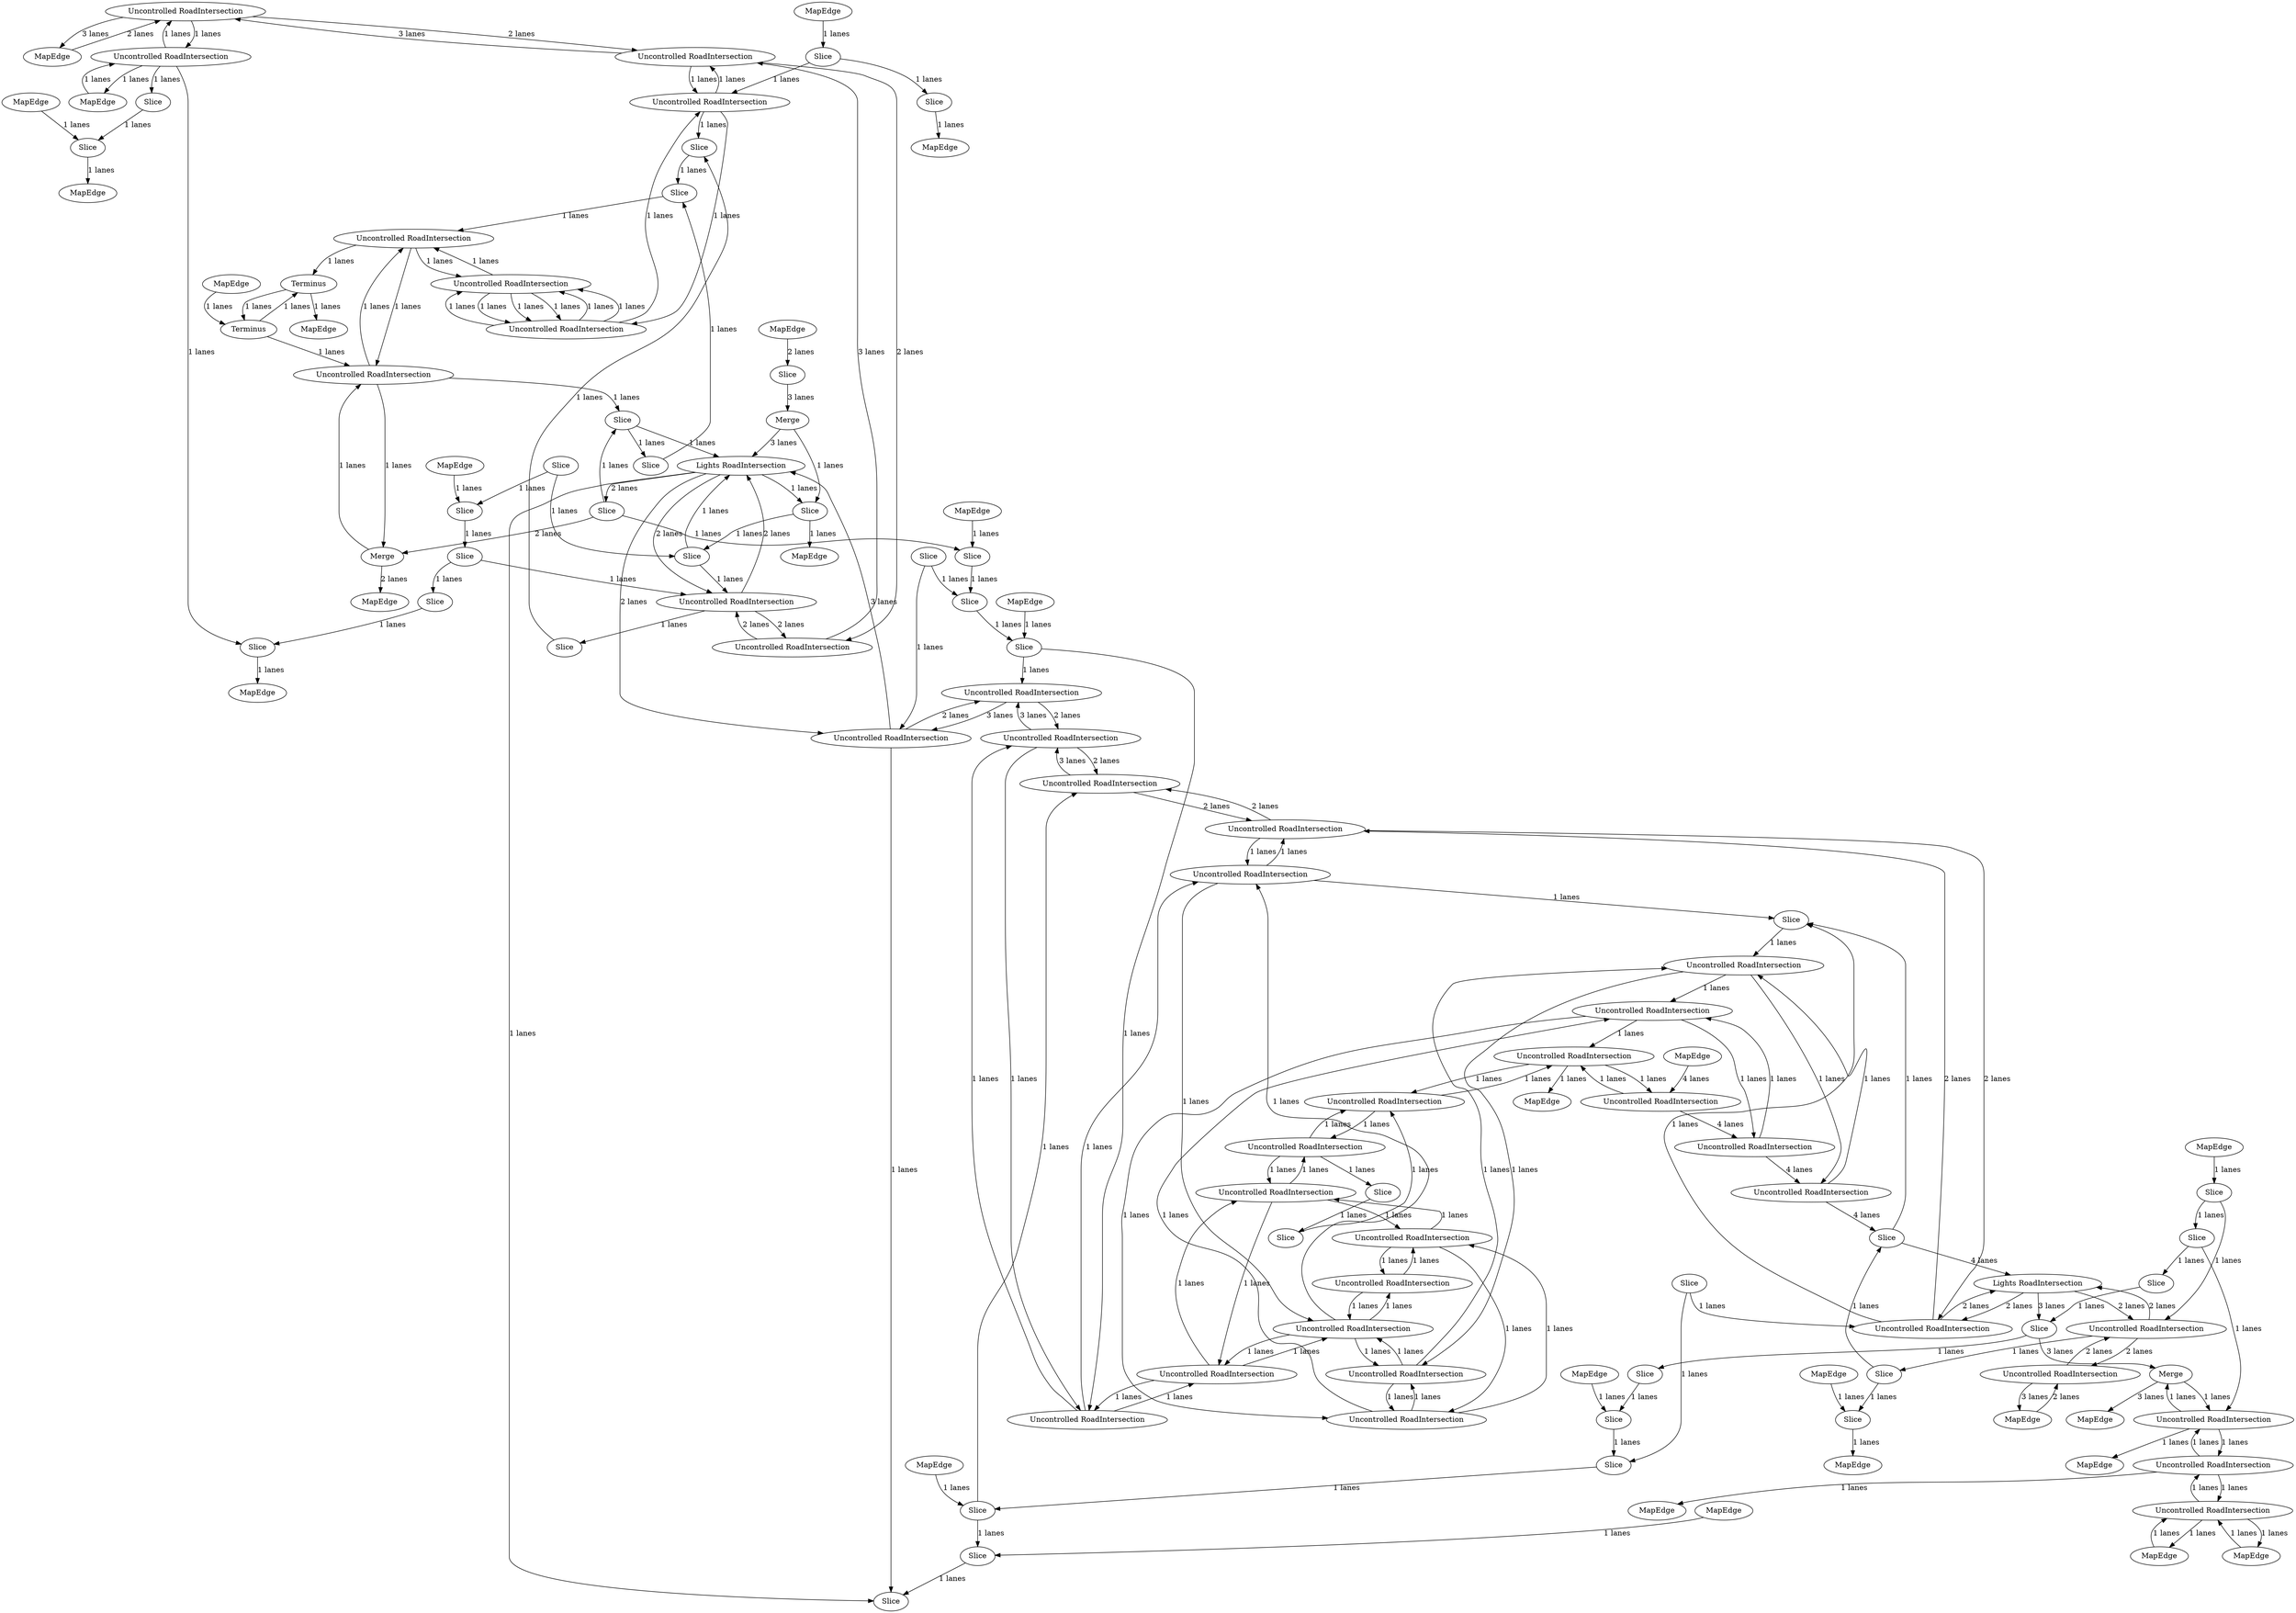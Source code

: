 digraph {
    0 [ label = "Uncontrolled RoadIntersection" ]
    1 [ label = "MapEdge" ]
    2 [ label = "MapEdge" ]
    3 [ label = "Uncontrolled RoadIntersection" ]
    4 [ label = "MapEdge" ]
    5 [ label = "Uncontrolled RoadIntersection" ]
    6 [ label = "MapEdge" ]
    7 [ label = "Uncontrolled RoadIntersection" ]
    8 [ label = "MapEdge" ]
    9 [ label = "Slice" ]
    10 [ label = "Merge" ]
    11 [ label = "MapEdge" ]
    12 [ label = "Lights RoadIntersection" ]
    13 [ label = "Slice" ]
    14 [ label = "Slice" ]
    15 [ label = "Slice" ]
    16 [ label = "Slice" ]
    17 [ label = "MapEdge" ]
    18 [ label = "MapEdge" ]
    19 [ label = "Slice" ]
    20 [ label = "MapEdge" ]
    21 [ label = "MapEdge" ]
    22 [ label = "Slice" ]
    23 [ label = "Slice" ]
    24 [ label = "Slice" ]
    25 [ label = "Slice" ]
    26 [ label = "MapEdge" ]
    27 [ label = "Slice" ]
    28 [ label = "Slice" ]
    29 [ label = "Slice" ]
    30 [ label = "Uncontrolled RoadIntersection" ]
    31 [ label = "MapEdge" ]
    32 [ label = "Slice" ]
    33 [ label = "Slice" ]
    34 [ label = "Slice" ]
    35 [ label = "MapEdge" ]
    36 [ label = "Uncontrolled RoadIntersection" ]
    37 [ label = "MapEdge" ]
    38 [ label = "Slice" ]
    39 [ label = "Slice" ]
    40 [ label = "Slice" ]
    41 [ label = "Slice" ]
    42 [ label = "Uncontrolled RoadIntersection" ]
    43 [ label = "Slice" ]
    44 [ label = "Slice" ]
    45 [ label = "Slice" ]
    46 [ label = "MapEdge" ]
    47 [ label = "MapEdge" ]
    48 [ label = "Slice" ]
    49 [ label = "Slice" ]
    50 [ label = "Slice" ]
    51 [ label = "Slice" ]
    52 [ label = "Slice" ]
    53 [ label = "MapEdge" ]
    54 [ label = "Slice" ]
    55 [ label = "MapEdge" ]
    56 [ label = "MapEdge" ]
    57 [ label = "Slice" ]
    58 [ label = "Slice" ]
    59 [ label = "Slice" ]
    60 [ label = "Slice" ]
    61 [ label = "Uncontrolled RoadIntersection" ]
    62 [ label = "MapEdge" ]
    63 [ label = "Slice" ]
    64 [ label = "Slice" ]
    65 [ label = "MapEdge" ]
    66 [ label = "MapEdge" ]
    67 [ label = "Uncontrolled RoadIntersection" ]
    68 [ label = "Merge" ]
    69 [ label = "Uncontrolled RoadIntersection" ]
    70 [ label = "MapEdge" ]
    71 [ label = "MapEdge" ]
    72 [ label = "Uncontrolled RoadIntersection" ]
    73 [ label = "Uncontrolled RoadIntersection" ]
    74 [ label = "MapEdge" ]
    75 [ label = "MapEdge" ]
    76 [ label = "Slice" ]
    77 [ label = "Slice" ]
    78 [ label = "MapEdge" ]
    79 [ label = "Uncontrolled RoadIntersection" ]
    80 [ label = "Uncontrolled RoadIntersection" ]
    81 [ label = "Uncontrolled RoadIntersection" ]
    82 [ label = "Uncontrolled RoadIntersection" ]
    83 [ label = "Slice" ]
    84 [ label = "Uncontrolled RoadIntersection" ]
    85 [ label = "Slice" ]
    86 [ label = "Uncontrolled RoadIntersection" ]
    87 [ label = "Lights RoadIntersection" ]
    88 [ label = "MapEdge" ]
    89 [ label = "Uncontrolled RoadIntersection" ]
    90 [ label = "Uncontrolled RoadIntersection" ]
    91 [ label = "Uncontrolled RoadIntersection" ]
    92 [ label = "Uncontrolled RoadIntersection" ]
    93 [ label = "Uncontrolled RoadIntersection" ]
    94 [ label = "Uncontrolled RoadIntersection" ]
    95 [ label = "Merge" ]
    96 [ label = "Uncontrolled RoadIntersection" ]
    97 [ label = "MapEdge" ]
    98 [ label = "Uncontrolled RoadIntersection" ]
    99 [ label = "Uncontrolled RoadIntersection" ]
    100 [ label = "Uncontrolled RoadIntersection" ]
    101 [ label = "Uncontrolled RoadIntersection" ]
    102 [ label = "Uncontrolled RoadIntersection" ]
    103 [ label = "Uncontrolled RoadIntersection" ]
    104 [ label = "Uncontrolled RoadIntersection" ]
    105 [ label = "Uncontrolled RoadIntersection" ]
    106 [ label = "Uncontrolled RoadIntersection" ]
    107 [ label = "Uncontrolled RoadIntersection" ]
    108 [ label = "Uncontrolled RoadIntersection" ]
    109 [ label = "Uncontrolled RoadIntersection" ]
    110 [ label = "Uncontrolled RoadIntersection" ]
    111 [ label = "Terminus" ]
    112 [ label = "Terminus" ]
    0 -> 61 [ label = "1 lanes" ]
    61 -> 0 [ label = "1 lanes" ]
    61 -> 1 [ label = "1 lanes" ]
    1 -> 61 [ label = "1 lanes" ]
    2 -> 52 [ label = "1 lanes" ]
    52 -> 3 [ label = "1 lanes" ]
    4 -> 45 [ label = "1 lanes" ]
    45 -> 5 [ label = "1 lanes" ]
    5 -> 98 [ label = "2 lanes" ]
    98 -> 5 [ label = "3 lanes" ]
    98 -> 3 [ label = "2 lanes" ]
    3 -> 98 [ label = "3 lanes" ]
    95 -> 6 [ label = "2 lanes" ]
    7 -> 8 [ label = "3 lanes" ]
    8 -> 7 [ label = "2 lanes" ]
    9 -> 10 [ label = "3 lanes" ]
    10 -> 87 [ label = "3 lanes" ]
    11 -> 9 [ label = "2 lanes" ]
    12 -> 36 [ label = "2 lanes" ]
    36 -> 12 [ label = "2 lanes" ]
    36 -> 7 [ label = "2 lanes" ]
    7 -> 36 [ label = "2 lanes" ]
    3 -> 102 [ label = "2 lanes" ]
    102 -> 3 [ label = "2 lanes" ]
    102 -> 42 [ label = "2 lanes" ]
    42 -> 102 [ label = "2 lanes" ]
    42 -> 12 [ label = "2 lanes" ]
    12 -> 42 [ label = "2 lanes" ]
    87 -> 25 [ label = "2 lanes" ]
    25 -> 95 [ label = "2 lanes" ]
    12 -> 14 [ label = "3 lanes" ]
    14 -> 13 [ label = "1 lanes" ]
    15 -> 14 [ label = "1 lanes" ]
    28 -> 16 [ label = "1 lanes" ]
    17 -> 28 [ label = "1 lanes" ]
    69 -> 18 [ label = "1 lanes" ]
    16 -> 69 [ label = "1 lanes" ]
    20 -> 19 [ label = "1 lanes" ]
    111 -> 21 [ label = "1 lanes" ]
    93 -> 111 [ label = "1 lanes" ]
    29 -> 93 [ label = "1 lanes" ]
    22 -> 29 [ label = "1 lanes" ]
    30 -> 23 [ label = "1 lanes" ]
    58 -> 30 [ label = "1 lanes" ]
    90 -> 22 [ label = "1 lanes" ]
    19 -> 90 [ label = "1 lanes" ]
    77 -> 24 [ label = "1 lanes" ]
    25 -> 77 [ label = "1 lanes" ]
    27 -> 26 [ label = "1 lanes" ]
    19 -> 27 [ label = "1 lanes" ]
    24 -> 29 [ label = "1 lanes" ]
    23 -> 22 [ label = "1 lanes" ]
    16 -> 15 [ label = "1 lanes" ]
    10 -> 76 [ label = "1 lanes" ]
    76 -> 48 [ label = "1 lanes" ]
    48 -> 30 [ label = "1 lanes" ]
    31 -> 82 [ label = "4 lanes" ]
    82 -> 79 [ label = "4 lanes" ]
    79 -> 101 [ label = "4 lanes" ]
    101 -> 34 [ label = "4 lanes" ]
    34 -> 12 [ label = "4 lanes" ]
    33 -> 32 [ label = "1 lanes" ]
    34 -> 41 [ label = "1 lanes" ]
    33 -> 34 [ label = "1 lanes" ]
    35 -> 32 [ label = "1 lanes" ]
    36 -> 33 [ label = "1 lanes" ]
    28 -> 36 [ label = "1 lanes" ]
    32 -> 37 [ label = "1 lanes" ]
    39 -> 38 [ label = "1 lanes" ]
    25 -> 40 [ label = "1 lanes" ]
    42 -> 41 [ label = "1 lanes" ]
    43 -> 42 [ label = "1 lanes" ]
    72 -> 44 [ label = "1 lanes" ]
    39 -> 72 [ label = "1 lanes" ]
    103 -> 41 [ label = "1 lanes" ]
    99 -> 103 [ label = "1 lanes" ]
    45 -> 99 [ label = "1 lanes" ]
    38 -> 45 [ label = "1 lanes" ]
    40 -> 38 [ label = "1 lanes" ]
    81 -> 46 [ label = "1 lanes" ]
    80 -> 81 [ label = "1 lanes" ]
    100 -> 80 [ label = "1 lanes" ]
    41 -> 100 [ label = "1 lanes" ]
    47 -> 40 [ label = "1 lanes" ]
    87 -> 44 [ label = "1 lanes" ]
    48 -> 87 [ label = "1 lanes" ]
    49 -> 48 [ label = "1 lanes" ]
    13 -> 50 [ label = "1 lanes" ]
    43 -> 51 [ label = "1 lanes" ]
    54 -> 44 [ label = "1 lanes" ]
    52 -> 54 [ label = "1 lanes" ]
    51 -> 52 [ label = "1 lanes" ]
    50 -> 51 [ label = "1 lanes" ]
    53 -> 50 [ label = "1 lanes" ]
    55 -> 54 [ label = "1 lanes" ]
    56 -> 59 [ label = "1 lanes" ]
    61 -> 57 [ label = "1 lanes" ]
    49 -> 59 [ label = "1 lanes" ]
    61 -> 60 [ label = "1 lanes" ]
    57 -> 62 [ label = "1 lanes" ]
    63 -> 57 [ label = "1 lanes" ]
    59 -> 58 [ label = "1 lanes" ]
    58 -> 63 [ label = "1 lanes" ]
    65 -> 64 [ label = "1 lanes" ]
    64 -> 66 [ label = "1 lanes" ]
    60 -> 64 [ label = "1 lanes" ]
    68 -> 69 [ label = "1 lanes" ]
    69 -> 68 [ label = "1 lanes" ]
    69 -> 67 [ label = "1 lanes" ]
    67 -> 69 [ label = "1 lanes" ]
    67 -> 70 [ label = "1 lanes" ]
    14 -> 68 [ label = "3 lanes" ]
    68 -> 71 [ label = "3 lanes" ]
    87 -> 72 [ label = "2 lanes" ]
    72 -> 87 [ label = "3 lanes" ]
    72 -> 5 [ label = "2 lanes" ]
    5 -> 72 [ label = "3 lanes" ]
    73 -> 30 [ label = "2 lanes" ]
    30 -> 73 [ label = "2 lanes" ]
    74 -> 0 [ label = "2 lanes" ]
    0 -> 74 [ label = "3 lanes" ]
    0 -> 89 [ label = "2 lanes" ]
    89 -> 0 [ label = "3 lanes" ]
    89 -> 73 [ label = "2 lanes" ]
    73 -> 89 [ label = "3 lanes" ]
    76 -> 75 [ label = "1 lanes" ]
    87 -> 76 [ label = "1 lanes" ]
    77 -> 87 [ label = "1 lanes" ]
    94 -> 77 [ label = "1 lanes" ]
    112 -> 94 [ label = "1 lanes" ]
    78 -> 112 [ label = "1 lanes" ]
    79 -> 80 [ label = "1 lanes" ]
    80 -> 79 [ label = "1 lanes" ]
    80 -> 109 [ label = "1 lanes" ]
    109 -> 80 [ label = "1 lanes" ]
    109 -> 110 [ label = "1 lanes" ]
    110 -> 109 [ label = "1 lanes" ]
    110 -> 107 [ label = "1 lanes" ]
    107 -> 110 [ label = "1 lanes" ]
    107 -> 86 [ label = "1 lanes" ]
    86 -> 107 [ label = "1 lanes" ]
    86 -> 84 [ label = "1 lanes" ]
    84 -> 86 [ label = "1 lanes" ]
    84 -> 81 [ label = "1 lanes" ]
    81 -> 84 [ label = "1 lanes" ]
    81 -> 82 [ label = "1 lanes" ]
    82 -> 81 [ label = "1 lanes" ]
    83 -> 84 [ label = "1 lanes" ]
    85 -> 83 [ label = "1 lanes" ]
    86 -> 85 [ label = "1 lanes" ]
    30 -> 87 [ label = "2 lanes" ]
    87 -> 30 [ label = "2 lanes" ]
    67 -> 96 [ label = "1 lanes" ]
    96 -> 67 [ label = "1 lanes" ]
    96 -> 88 [ label = "1 lanes" ]
    88 -> 96 [ label = "1 lanes" ]
    89 -> 90 [ label = "1 lanes" ]
    90 -> 89 [ label = "1 lanes" ]
    90 -> 91 [ label = "1 lanes" ]
    91 -> 90 [ label = "1 lanes" ]
    91 -> 92 [ label = "1 lanes" ]
    92 -> 91 [ label = "1 lanes" ]
    91 -> 92 [ label = "1 lanes" ]
    92 -> 91 [ label = "1 lanes" ]
    92 -> 93 [ label = "1 lanes" ]
    93 -> 92 [ label = "1 lanes" ]
    93 -> 94 [ label = "1 lanes" ]
    94 -> 93 [ label = "1 lanes" ]
    94 -> 95 [ label = "1 lanes" ]
    95 -> 94 [ label = "1 lanes" ]
    91 -> 92 [ label = "1 lanes" ]
    92 -> 91 [ label = "1 lanes" ]
    96 -> 97 [ label = "1 lanes" ]
    97 -> 96 [ label = "1 lanes" ]
    98 -> 99 [ label = "1 lanes" ]
    99 -> 98 [ label = "1 lanes" ]
    99 -> 106 [ label = "1 lanes" ]
    106 -> 99 [ label = "1 lanes" ]
    106 -> 104 [ label = "1 lanes" ]
    104 -> 106 [ label = "1 lanes" ]
    104 -> 108 [ label = "1 lanes" ]
    108 -> 104 [ label = "1 lanes" ]
    108 -> 100 [ label = "1 lanes" ]
    100 -> 108 [ label = "1 lanes" ]
    100 -> 101 [ label = "1 lanes" ]
    101 -> 100 [ label = "1 lanes" ]
    102 -> 103 [ label = "1 lanes" ]
    103 -> 102 [ label = "1 lanes" ]
    103 -> 104 [ label = "1 lanes" ]
    104 -> 103 [ label = "1 lanes" ]
    104 -> 105 [ label = "1 lanes" ]
    105 -> 104 [ label = "1 lanes" ]
    106 -> 107 [ label = "1 lanes" ]
    107 -> 106 [ label = "1 lanes" ]
    108 -> 109 [ label = "1 lanes" ]
    109 -> 108 [ label = "1 lanes" ]
    105 -> 110 [ label = "1 lanes" ]
    110 -> 105 [ label = "1 lanes" ]
    111 -> 112 [ label = "1 lanes" ]
    112 -> 111 [ label = "1 lanes" ]
}
